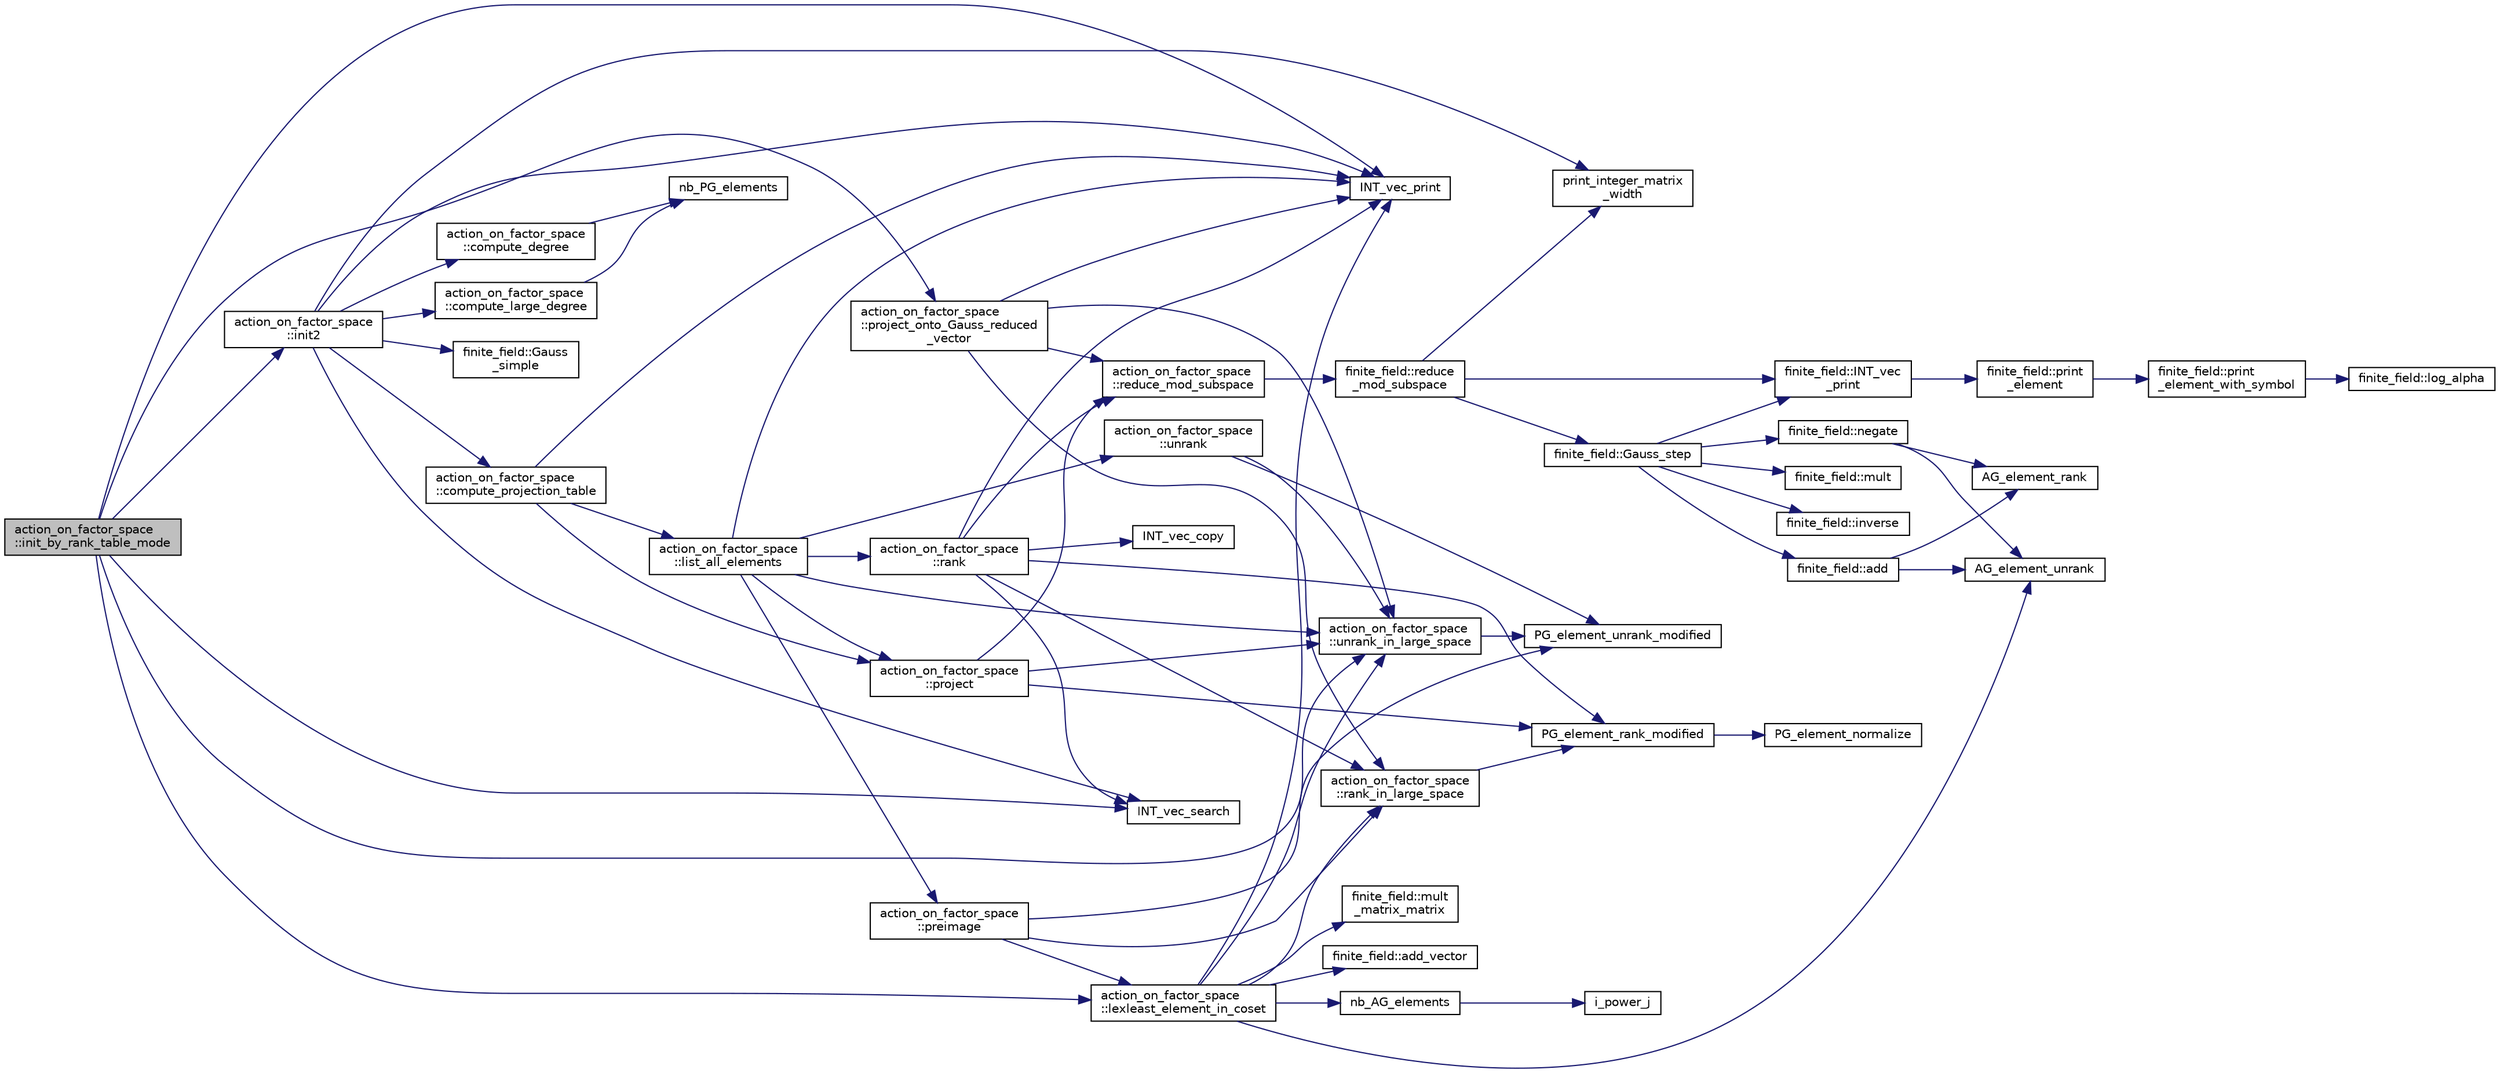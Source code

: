 digraph "action_on_factor_space::init_by_rank_table_mode"
{
  edge [fontname="Helvetica",fontsize="10",labelfontname="Helvetica",labelfontsize="10"];
  node [fontname="Helvetica",fontsize="10",shape=record];
  rankdir="LR";
  Node728 [label="action_on_factor_space\l::init_by_rank_table_mode",height=0.2,width=0.4,color="black", fillcolor="grey75", style="filled", fontcolor="black"];
  Node728 -> Node729 [color="midnightblue",fontsize="10",style="solid",fontname="Helvetica"];
  Node729 [label="action_on_factor_space\l::unrank_in_large_space",height=0.2,width=0.4,color="black", fillcolor="white", style="filled",URL="$d5/d25/classaction__on__factor__space.html#af2b5fc47970e8914d5d51cad78f00c52"];
  Node729 -> Node730 [color="midnightblue",fontsize="10",style="solid",fontname="Helvetica"];
  Node730 [label="PG_element_unrank_modified",height=0.2,width=0.4,color="black", fillcolor="white", style="filled",URL="$d4/d67/geometry_8h.html#a83ae9b605d496f6a90345303f6efae64"];
  Node728 -> Node731 [color="midnightblue",fontsize="10",style="solid",fontname="Helvetica"];
  Node731 [label="action_on_factor_space\l::init2",height=0.2,width=0.4,color="black", fillcolor="white", style="filled",URL="$d5/d25/classaction__on__factor__space.html#a19f5ed00bc68f67dd5bd331ff958df16"];
  Node731 -> Node732 [color="midnightblue",fontsize="10",style="solid",fontname="Helvetica"];
  Node732 [label="print_integer_matrix\l_width",height=0.2,width=0.4,color="black", fillcolor="white", style="filled",URL="$d5/db4/io__and__os_8h.html#aa78f3e73fc2179251bd15adbcc31573f"];
  Node731 -> Node733 [color="midnightblue",fontsize="10",style="solid",fontname="Helvetica"];
  Node733 [label="finite_field::Gauss\l_simple",height=0.2,width=0.4,color="black", fillcolor="white", style="filled",URL="$df/d5a/classfinite__field.html#aba4950590e24a1ce323f292cf47b3307"];
  Node731 -> Node734 [color="midnightblue",fontsize="10",style="solid",fontname="Helvetica"];
  Node734 [label="INT_vec_search",height=0.2,width=0.4,color="black", fillcolor="white", style="filled",URL="$d5/de2/foundations_2data__structures_2data__structures_8h.html#ad103ef2316a1f671bdb68fd9cd9ba945"];
  Node731 -> Node735 [color="midnightblue",fontsize="10",style="solid",fontname="Helvetica"];
  Node735 [label="INT_vec_print",height=0.2,width=0.4,color="black", fillcolor="white", style="filled",URL="$df/dbf/sajeeb_8_c.html#a79a5901af0b47dd0d694109543c027fe"];
  Node731 -> Node736 [color="midnightblue",fontsize="10",style="solid",fontname="Helvetica"];
  Node736 [label="action_on_factor_space\l::compute_degree",height=0.2,width=0.4,color="black", fillcolor="white", style="filled",URL="$d5/d25/classaction__on__factor__space.html#a0ef6cf15b780cd56abe1bf023ab223b3"];
  Node736 -> Node737 [color="midnightblue",fontsize="10",style="solid",fontname="Helvetica"];
  Node737 [label="nb_PG_elements",height=0.2,width=0.4,color="black", fillcolor="white", style="filled",URL="$d4/d67/geometry_8h.html#ada56c56cb5c7b39553dc0391f2df1cee"];
  Node731 -> Node738 [color="midnightblue",fontsize="10",style="solid",fontname="Helvetica"];
  Node738 [label="action_on_factor_space\l::compute_large_degree",height=0.2,width=0.4,color="black", fillcolor="white", style="filled",URL="$d5/d25/classaction__on__factor__space.html#a42929ec781447a75d6f29b81aa57ae38"];
  Node738 -> Node737 [color="midnightblue",fontsize="10",style="solid",fontname="Helvetica"];
  Node731 -> Node739 [color="midnightblue",fontsize="10",style="solid",fontname="Helvetica"];
  Node739 [label="action_on_factor_space\l::compute_projection_table",height=0.2,width=0.4,color="black", fillcolor="white", style="filled",URL="$d5/d25/classaction__on__factor__space.html#a7e4989900931e8841ef2b98da8f908eb"];
  Node739 -> Node740 [color="midnightblue",fontsize="10",style="solid",fontname="Helvetica"];
  Node740 [label="action_on_factor_space\l::project",height=0.2,width=0.4,color="black", fillcolor="white", style="filled",URL="$d5/d25/classaction__on__factor__space.html#a338dca4b52c11e2579944ddd4c53364c"];
  Node740 -> Node729 [color="midnightblue",fontsize="10",style="solid",fontname="Helvetica"];
  Node740 -> Node741 [color="midnightblue",fontsize="10",style="solid",fontname="Helvetica"];
  Node741 [label="action_on_factor_space\l::reduce_mod_subspace",height=0.2,width=0.4,color="black", fillcolor="white", style="filled",URL="$d5/d25/classaction__on__factor__space.html#a28aacf2959bc402b418f7749c23c5d6a"];
  Node741 -> Node742 [color="midnightblue",fontsize="10",style="solid",fontname="Helvetica"];
  Node742 [label="finite_field::reduce\l_mod_subspace",height=0.2,width=0.4,color="black", fillcolor="white", style="filled",URL="$df/d5a/classfinite__field.html#a58c58854e54819ab1f3b1df2a12423ad"];
  Node742 -> Node743 [color="midnightblue",fontsize="10",style="solid",fontname="Helvetica"];
  Node743 [label="finite_field::INT_vec\l_print",height=0.2,width=0.4,color="black", fillcolor="white", style="filled",URL="$df/d5a/classfinite__field.html#a9c33a61dedc197e37b014b6f8dc07f06"];
  Node743 -> Node744 [color="midnightblue",fontsize="10",style="solid",fontname="Helvetica"];
  Node744 [label="finite_field::print\l_element",height=0.2,width=0.4,color="black", fillcolor="white", style="filled",URL="$df/d5a/classfinite__field.html#ab7d1f59c043d7696b8b47c92d0fedad5"];
  Node744 -> Node745 [color="midnightblue",fontsize="10",style="solid",fontname="Helvetica"];
  Node745 [label="finite_field::print\l_element_with_symbol",height=0.2,width=0.4,color="black", fillcolor="white", style="filled",URL="$df/d5a/classfinite__field.html#aa0180c961aa4a0a8934cb4dc82e38a4d"];
  Node745 -> Node746 [color="midnightblue",fontsize="10",style="solid",fontname="Helvetica"];
  Node746 [label="finite_field::log_alpha",height=0.2,width=0.4,color="black", fillcolor="white", style="filled",URL="$df/d5a/classfinite__field.html#a446a83ae0d281ddf44215626f0097305"];
  Node742 -> Node732 [color="midnightblue",fontsize="10",style="solid",fontname="Helvetica"];
  Node742 -> Node747 [color="midnightblue",fontsize="10",style="solid",fontname="Helvetica"];
  Node747 [label="finite_field::Gauss_step",height=0.2,width=0.4,color="black", fillcolor="white", style="filled",URL="$df/d5a/classfinite__field.html#a888228cd0bdf000bd4d44cf4d1ad62ce"];
  Node747 -> Node743 [color="midnightblue",fontsize="10",style="solid",fontname="Helvetica"];
  Node747 -> Node748 [color="midnightblue",fontsize="10",style="solid",fontname="Helvetica"];
  Node748 [label="finite_field::negate",height=0.2,width=0.4,color="black", fillcolor="white", style="filled",URL="$df/d5a/classfinite__field.html#aa9d798298f25d4a9262b5bc5f1733e31"];
  Node748 -> Node749 [color="midnightblue",fontsize="10",style="solid",fontname="Helvetica"];
  Node749 [label="AG_element_unrank",height=0.2,width=0.4,color="black", fillcolor="white", style="filled",URL="$d4/d67/geometry_8h.html#a4a33b86c87b2879b97cfa1327abe2885"];
  Node748 -> Node750 [color="midnightblue",fontsize="10",style="solid",fontname="Helvetica"];
  Node750 [label="AG_element_rank",height=0.2,width=0.4,color="black", fillcolor="white", style="filled",URL="$d4/d67/geometry_8h.html#ab2ac908d07dd8038fd996e26bdc75c17"];
  Node747 -> Node751 [color="midnightblue",fontsize="10",style="solid",fontname="Helvetica"];
  Node751 [label="finite_field::mult",height=0.2,width=0.4,color="black", fillcolor="white", style="filled",URL="$df/d5a/classfinite__field.html#a24fb5917aa6d4d656fd855b7f44a13b0"];
  Node747 -> Node752 [color="midnightblue",fontsize="10",style="solid",fontname="Helvetica"];
  Node752 [label="finite_field::inverse",height=0.2,width=0.4,color="black", fillcolor="white", style="filled",URL="$df/d5a/classfinite__field.html#a69f2a12c01e70b7ce2d115c5221c9cdd"];
  Node747 -> Node753 [color="midnightblue",fontsize="10",style="solid",fontname="Helvetica"];
  Node753 [label="finite_field::add",height=0.2,width=0.4,color="black", fillcolor="white", style="filled",URL="$df/d5a/classfinite__field.html#a8f12328a27500f3c7be0c849ebbc9d14"];
  Node753 -> Node749 [color="midnightblue",fontsize="10",style="solid",fontname="Helvetica"];
  Node753 -> Node750 [color="midnightblue",fontsize="10",style="solid",fontname="Helvetica"];
  Node740 -> Node754 [color="midnightblue",fontsize="10",style="solid",fontname="Helvetica"];
  Node754 [label="PG_element_rank_modified",height=0.2,width=0.4,color="black", fillcolor="white", style="filled",URL="$d4/d67/geometry_8h.html#a9cd1a8bf5b88a038e33862f6c2c3dd36"];
  Node754 -> Node755 [color="midnightblue",fontsize="10",style="solid",fontname="Helvetica"];
  Node755 [label="PG_element_normalize",height=0.2,width=0.4,color="black", fillcolor="white", style="filled",URL="$df/de4/projective_8_c.html#a5a4c3c1158bad6bab0d786c616bd0996"];
  Node739 -> Node735 [color="midnightblue",fontsize="10",style="solid",fontname="Helvetica"];
  Node739 -> Node756 [color="midnightblue",fontsize="10",style="solid",fontname="Helvetica"];
  Node756 [label="action_on_factor_space\l::list_all_elements",height=0.2,width=0.4,color="black", fillcolor="white", style="filled",URL="$d5/d25/classaction__on__factor__space.html#a9ed3bf2d32594600a1e6f39837236202"];
  Node756 -> Node757 [color="midnightblue",fontsize="10",style="solid",fontname="Helvetica"];
  Node757 [label="action_on_factor_space\l::unrank",height=0.2,width=0.4,color="black", fillcolor="white", style="filled",URL="$d5/d25/classaction__on__factor__space.html#a5abf9bcee965fbeb551fcb71970833f9"];
  Node757 -> Node729 [color="midnightblue",fontsize="10",style="solid",fontname="Helvetica"];
  Node757 -> Node730 [color="midnightblue",fontsize="10",style="solid",fontname="Helvetica"];
  Node756 -> Node735 [color="midnightblue",fontsize="10",style="solid",fontname="Helvetica"];
  Node756 -> Node758 [color="midnightblue",fontsize="10",style="solid",fontname="Helvetica"];
  Node758 [label="action_on_factor_space\l::rank",height=0.2,width=0.4,color="black", fillcolor="white", style="filled",URL="$d5/d25/classaction__on__factor__space.html#a05bddc91a8c098cefd14cdfe2fe0edad"];
  Node758 -> Node759 [color="midnightblue",fontsize="10",style="solid",fontname="Helvetica"];
  Node759 [label="INT_vec_copy",height=0.2,width=0.4,color="black", fillcolor="white", style="filled",URL="$df/dbf/sajeeb_8_c.html#ac2d875e27e009af6ec04d17254d11075"];
  Node758 -> Node741 [color="midnightblue",fontsize="10",style="solid",fontname="Helvetica"];
  Node758 -> Node760 [color="midnightblue",fontsize="10",style="solid",fontname="Helvetica"];
  Node760 [label="action_on_factor_space\l::rank_in_large_space",height=0.2,width=0.4,color="black", fillcolor="white", style="filled",URL="$d5/d25/classaction__on__factor__space.html#aef04c8544847da7084f73981b9fde4fe"];
  Node760 -> Node754 [color="midnightblue",fontsize="10",style="solid",fontname="Helvetica"];
  Node758 -> Node734 [color="midnightblue",fontsize="10",style="solid",fontname="Helvetica"];
  Node758 -> Node735 [color="midnightblue",fontsize="10",style="solid",fontname="Helvetica"];
  Node758 -> Node754 [color="midnightblue",fontsize="10",style="solid",fontname="Helvetica"];
  Node756 -> Node740 [color="midnightblue",fontsize="10",style="solid",fontname="Helvetica"];
  Node756 -> Node729 [color="midnightblue",fontsize="10",style="solid",fontname="Helvetica"];
  Node756 -> Node761 [color="midnightblue",fontsize="10",style="solid",fontname="Helvetica"];
  Node761 [label="action_on_factor_space\l::preimage",height=0.2,width=0.4,color="black", fillcolor="white", style="filled",URL="$d5/d25/classaction__on__factor__space.html#aecf47f35bdb5f4abaf9071d927032761"];
  Node761 -> Node730 [color="midnightblue",fontsize="10",style="solid",fontname="Helvetica"];
  Node761 -> Node760 [color="midnightblue",fontsize="10",style="solid",fontname="Helvetica"];
  Node761 -> Node762 [color="midnightblue",fontsize="10",style="solid",fontname="Helvetica"];
  Node762 [label="action_on_factor_space\l::lexleast_element_in_coset",height=0.2,width=0.4,color="black", fillcolor="white", style="filled",URL="$d5/d25/classaction__on__factor__space.html#a33e754f3a9ccf760c12a3d3f40d66140"];
  Node762 -> Node729 [color="midnightblue",fontsize="10",style="solid",fontname="Helvetica"];
  Node762 -> Node735 [color="midnightblue",fontsize="10",style="solid",fontname="Helvetica"];
  Node762 -> Node763 [color="midnightblue",fontsize="10",style="solid",fontname="Helvetica"];
  Node763 [label="nb_AG_elements",height=0.2,width=0.4,color="black", fillcolor="white", style="filled",URL="$d4/d67/geometry_8h.html#ab9de2574dd403dd453a0d35107f684f5"];
  Node763 -> Node764 [color="midnightblue",fontsize="10",style="solid",fontname="Helvetica"];
  Node764 [label="i_power_j",height=0.2,width=0.4,color="black", fillcolor="white", style="filled",URL="$de/dc5/algebra__and__number__theory_8h.html#a39b321523e8957d701618bb5cac542b5"];
  Node762 -> Node749 [color="midnightblue",fontsize="10",style="solid",fontname="Helvetica"];
  Node762 -> Node765 [color="midnightblue",fontsize="10",style="solid",fontname="Helvetica"];
  Node765 [label="finite_field::mult\l_matrix_matrix",height=0.2,width=0.4,color="black", fillcolor="white", style="filled",URL="$df/d5a/classfinite__field.html#a5e28706b815838d0ec34de1fa74bc3c4"];
  Node762 -> Node766 [color="midnightblue",fontsize="10",style="solid",fontname="Helvetica"];
  Node766 [label="finite_field::add_vector",height=0.2,width=0.4,color="black", fillcolor="white", style="filled",URL="$df/d5a/classfinite__field.html#a23252c462d48cc21895de6fcc0cbb59f"];
  Node762 -> Node760 [color="midnightblue",fontsize="10",style="solid",fontname="Helvetica"];
  Node728 -> Node767 [color="midnightblue",fontsize="10",style="solid",fontname="Helvetica"];
  Node767 [label="action_on_factor_space\l::project_onto_Gauss_reduced\l_vector",height=0.2,width=0.4,color="black", fillcolor="white", style="filled",URL="$d5/d25/classaction__on__factor__space.html#a5fb75ffaf4e5143735b9ff8938589691"];
  Node767 -> Node729 [color="midnightblue",fontsize="10",style="solid",fontname="Helvetica"];
  Node767 -> Node735 [color="midnightblue",fontsize="10",style="solid",fontname="Helvetica"];
  Node767 -> Node741 [color="midnightblue",fontsize="10",style="solid",fontname="Helvetica"];
  Node767 -> Node760 [color="midnightblue",fontsize="10",style="solid",fontname="Helvetica"];
  Node728 -> Node734 [color="midnightblue",fontsize="10",style="solid",fontname="Helvetica"];
  Node728 -> Node735 [color="midnightblue",fontsize="10",style="solid",fontname="Helvetica"];
  Node728 -> Node762 [color="midnightblue",fontsize="10",style="solid",fontname="Helvetica"];
}
